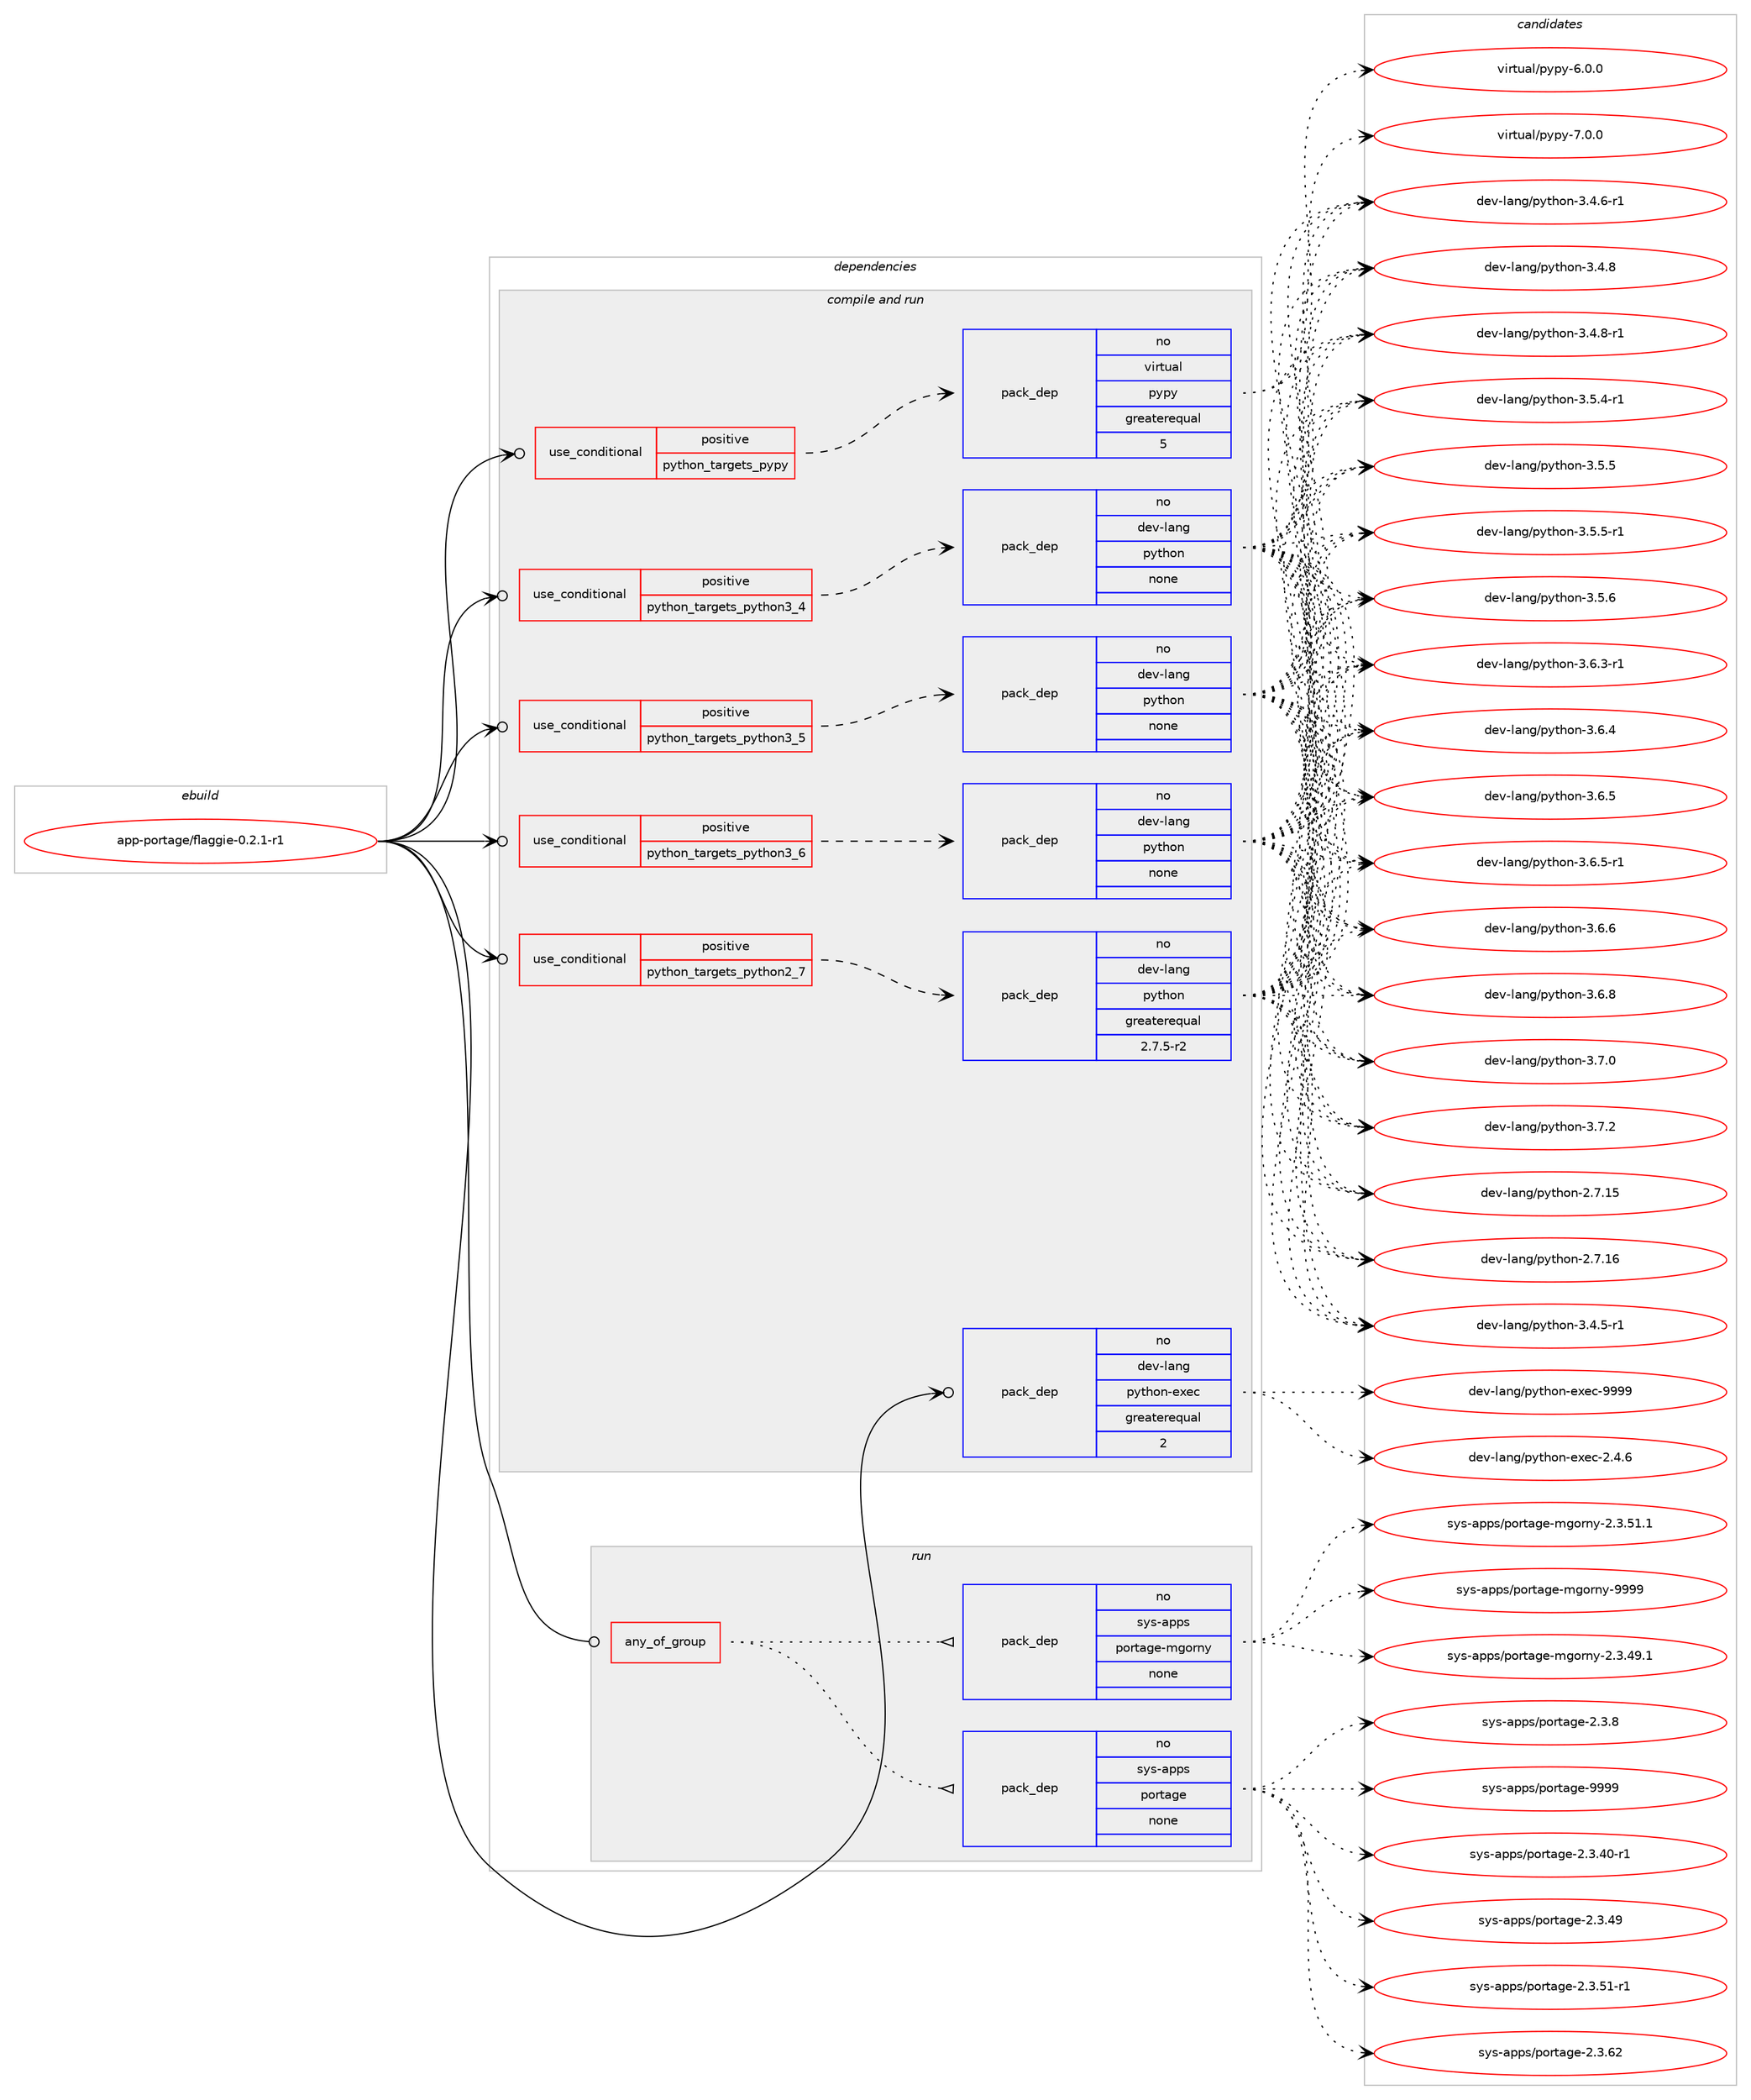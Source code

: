 digraph prolog {

# *************
# Graph options
# *************

newrank=true;
concentrate=true;
compound=true;
graph [rankdir=LR,fontname=Helvetica,fontsize=10,ranksep=1.5];#, ranksep=2.5, nodesep=0.2];
edge  [arrowhead=vee];
node  [fontname=Helvetica,fontsize=10];

# **********
# The ebuild
# **********

subgraph cluster_leftcol {
color=gray;
rank=same;
label=<<i>ebuild</i>>;
id [label="app-portage/flaggie-0.2.1-r1", color=red, width=4, href="../app-portage/flaggie-0.2.1-r1.svg"];
}

# ****************
# The dependencies
# ****************

subgraph cluster_midcol {
color=gray;
label=<<i>dependencies</i>>;
subgraph cluster_compile {
fillcolor="#eeeeee";
style=filled;
label=<<i>compile</i>>;
}
subgraph cluster_compileandrun {
fillcolor="#eeeeee";
style=filled;
label=<<i>compile and run</i>>;
subgraph cond354661 {
dependency1305419 [label=<<TABLE BORDER="0" CELLBORDER="1" CELLSPACING="0" CELLPADDING="4"><TR><TD ROWSPAN="3" CELLPADDING="10">use_conditional</TD></TR><TR><TD>positive</TD></TR><TR><TD>python_targets_pypy</TD></TR></TABLE>>, shape=none, color=red];
subgraph pack930381 {
dependency1305420 [label=<<TABLE BORDER="0" CELLBORDER="1" CELLSPACING="0" CELLPADDING="4" WIDTH="220"><TR><TD ROWSPAN="6" CELLPADDING="30">pack_dep</TD></TR><TR><TD WIDTH="110">no</TD></TR><TR><TD>virtual</TD></TR><TR><TD>pypy</TD></TR><TR><TD>greaterequal</TD></TR><TR><TD>5</TD></TR></TABLE>>, shape=none, color=blue];
}
dependency1305419:e -> dependency1305420:w [weight=20,style="dashed",arrowhead="vee"];
}
id:e -> dependency1305419:w [weight=20,style="solid",arrowhead="odotvee"];
subgraph cond354662 {
dependency1305421 [label=<<TABLE BORDER="0" CELLBORDER="1" CELLSPACING="0" CELLPADDING="4"><TR><TD ROWSPAN="3" CELLPADDING="10">use_conditional</TD></TR><TR><TD>positive</TD></TR><TR><TD>python_targets_python2_7</TD></TR></TABLE>>, shape=none, color=red];
subgraph pack930382 {
dependency1305422 [label=<<TABLE BORDER="0" CELLBORDER="1" CELLSPACING="0" CELLPADDING="4" WIDTH="220"><TR><TD ROWSPAN="6" CELLPADDING="30">pack_dep</TD></TR><TR><TD WIDTH="110">no</TD></TR><TR><TD>dev-lang</TD></TR><TR><TD>python</TD></TR><TR><TD>greaterequal</TD></TR><TR><TD>2.7.5-r2</TD></TR></TABLE>>, shape=none, color=blue];
}
dependency1305421:e -> dependency1305422:w [weight=20,style="dashed",arrowhead="vee"];
}
id:e -> dependency1305421:w [weight=20,style="solid",arrowhead="odotvee"];
subgraph cond354663 {
dependency1305423 [label=<<TABLE BORDER="0" CELLBORDER="1" CELLSPACING="0" CELLPADDING="4"><TR><TD ROWSPAN="3" CELLPADDING="10">use_conditional</TD></TR><TR><TD>positive</TD></TR><TR><TD>python_targets_python3_4</TD></TR></TABLE>>, shape=none, color=red];
subgraph pack930383 {
dependency1305424 [label=<<TABLE BORDER="0" CELLBORDER="1" CELLSPACING="0" CELLPADDING="4" WIDTH="220"><TR><TD ROWSPAN="6" CELLPADDING="30">pack_dep</TD></TR><TR><TD WIDTH="110">no</TD></TR><TR><TD>dev-lang</TD></TR><TR><TD>python</TD></TR><TR><TD>none</TD></TR><TR><TD></TD></TR></TABLE>>, shape=none, color=blue];
}
dependency1305423:e -> dependency1305424:w [weight=20,style="dashed",arrowhead="vee"];
}
id:e -> dependency1305423:w [weight=20,style="solid",arrowhead="odotvee"];
subgraph cond354664 {
dependency1305425 [label=<<TABLE BORDER="0" CELLBORDER="1" CELLSPACING="0" CELLPADDING="4"><TR><TD ROWSPAN="3" CELLPADDING="10">use_conditional</TD></TR><TR><TD>positive</TD></TR><TR><TD>python_targets_python3_5</TD></TR></TABLE>>, shape=none, color=red];
subgraph pack930384 {
dependency1305426 [label=<<TABLE BORDER="0" CELLBORDER="1" CELLSPACING="0" CELLPADDING="4" WIDTH="220"><TR><TD ROWSPAN="6" CELLPADDING="30">pack_dep</TD></TR><TR><TD WIDTH="110">no</TD></TR><TR><TD>dev-lang</TD></TR><TR><TD>python</TD></TR><TR><TD>none</TD></TR><TR><TD></TD></TR></TABLE>>, shape=none, color=blue];
}
dependency1305425:e -> dependency1305426:w [weight=20,style="dashed",arrowhead="vee"];
}
id:e -> dependency1305425:w [weight=20,style="solid",arrowhead="odotvee"];
subgraph cond354665 {
dependency1305427 [label=<<TABLE BORDER="0" CELLBORDER="1" CELLSPACING="0" CELLPADDING="4"><TR><TD ROWSPAN="3" CELLPADDING="10">use_conditional</TD></TR><TR><TD>positive</TD></TR><TR><TD>python_targets_python3_6</TD></TR></TABLE>>, shape=none, color=red];
subgraph pack930385 {
dependency1305428 [label=<<TABLE BORDER="0" CELLBORDER="1" CELLSPACING="0" CELLPADDING="4" WIDTH="220"><TR><TD ROWSPAN="6" CELLPADDING="30">pack_dep</TD></TR><TR><TD WIDTH="110">no</TD></TR><TR><TD>dev-lang</TD></TR><TR><TD>python</TD></TR><TR><TD>none</TD></TR><TR><TD></TD></TR></TABLE>>, shape=none, color=blue];
}
dependency1305427:e -> dependency1305428:w [weight=20,style="dashed",arrowhead="vee"];
}
id:e -> dependency1305427:w [weight=20,style="solid",arrowhead="odotvee"];
subgraph pack930386 {
dependency1305429 [label=<<TABLE BORDER="0" CELLBORDER="1" CELLSPACING="0" CELLPADDING="4" WIDTH="220"><TR><TD ROWSPAN="6" CELLPADDING="30">pack_dep</TD></TR><TR><TD WIDTH="110">no</TD></TR><TR><TD>dev-lang</TD></TR><TR><TD>python-exec</TD></TR><TR><TD>greaterequal</TD></TR><TR><TD>2</TD></TR></TABLE>>, shape=none, color=blue];
}
id:e -> dependency1305429:w [weight=20,style="solid",arrowhead="odotvee"];
}
subgraph cluster_run {
fillcolor="#eeeeee";
style=filled;
label=<<i>run</i>>;
subgraph any19835 {
dependency1305430 [label=<<TABLE BORDER="0" CELLBORDER="1" CELLSPACING="0" CELLPADDING="4"><TR><TD CELLPADDING="10">any_of_group</TD></TR></TABLE>>, shape=none, color=red];subgraph pack930387 {
dependency1305431 [label=<<TABLE BORDER="0" CELLBORDER="1" CELLSPACING="0" CELLPADDING="4" WIDTH="220"><TR><TD ROWSPAN="6" CELLPADDING="30">pack_dep</TD></TR><TR><TD WIDTH="110">no</TD></TR><TR><TD>sys-apps</TD></TR><TR><TD>portage</TD></TR><TR><TD>none</TD></TR><TR><TD></TD></TR></TABLE>>, shape=none, color=blue];
}
dependency1305430:e -> dependency1305431:w [weight=20,style="dotted",arrowhead="oinv"];
subgraph pack930388 {
dependency1305432 [label=<<TABLE BORDER="0" CELLBORDER="1" CELLSPACING="0" CELLPADDING="4" WIDTH="220"><TR><TD ROWSPAN="6" CELLPADDING="30">pack_dep</TD></TR><TR><TD WIDTH="110">no</TD></TR><TR><TD>sys-apps</TD></TR><TR><TD>portage-mgorny</TD></TR><TR><TD>none</TD></TR><TR><TD></TD></TR></TABLE>>, shape=none, color=blue];
}
dependency1305430:e -> dependency1305432:w [weight=20,style="dotted",arrowhead="oinv"];
}
id:e -> dependency1305430:w [weight=20,style="solid",arrowhead="odot"];
}
}

# **************
# The candidates
# **************

subgraph cluster_choices {
rank=same;
color=gray;
label=<<i>candidates</i>>;

subgraph choice930381 {
color=black;
nodesep=1;
choice1181051141161179710847112121112121455446484648 [label="virtual/pypy-6.0.0", color=red, width=4,href="../virtual/pypy-6.0.0.svg"];
choice1181051141161179710847112121112121455546484648 [label="virtual/pypy-7.0.0", color=red, width=4,href="../virtual/pypy-7.0.0.svg"];
dependency1305420:e -> choice1181051141161179710847112121112121455446484648:w [style=dotted,weight="100"];
dependency1305420:e -> choice1181051141161179710847112121112121455546484648:w [style=dotted,weight="100"];
}
subgraph choice930382 {
color=black;
nodesep=1;
choice10010111845108971101034711212111610411111045504655464953 [label="dev-lang/python-2.7.15", color=red, width=4,href="../dev-lang/python-2.7.15.svg"];
choice10010111845108971101034711212111610411111045504655464954 [label="dev-lang/python-2.7.16", color=red, width=4,href="../dev-lang/python-2.7.16.svg"];
choice1001011184510897110103471121211161041111104551465246534511449 [label="dev-lang/python-3.4.5-r1", color=red, width=4,href="../dev-lang/python-3.4.5-r1.svg"];
choice1001011184510897110103471121211161041111104551465246544511449 [label="dev-lang/python-3.4.6-r1", color=red, width=4,href="../dev-lang/python-3.4.6-r1.svg"];
choice100101118451089711010347112121116104111110455146524656 [label="dev-lang/python-3.4.8", color=red, width=4,href="../dev-lang/python-3.4.8.svg"];
choice1001011184510897110103471121211161041111104551465246564511449 [label="dev-lang/python-3.4.8-r1", color=red, width=4,href="../dev-lang/python-3.4.8-r1.svg"];
choice1001011184510897110103471121211161041111104551465346524511449 [label="dev-lang/python-3.5.4-r1", color=red, width=4,href="../dev-lang/python-3.5.4-r1.svg"];
choice100101118451089711010347112121116104111110455146534653 [label="dev-lang/python-3.5.5", color=red, width=4,href="../dev-lang/python-3.5.5.svg"];
choice1001011184510897110103471121211161041111104551465346534511449 [label="dev-lang/python-3.5.5-r1", color=red, width=4,href="../dev-lang/python-3.5.5-r1.svg"];
choice100101118451089711010347112121116104111110455146534654 [label="dev-lang/python-3.5.6", color=red, width=4,href="../dev-lang/python-3.5.6.svg"];
choice1001011184510897110103471121211161041111104551465446514511449 [label="dev-lang/python-3.6.3-r1", color=red, width=4,href="../dev-lang/python-3.6.3-r1.svg"];
choice100101118451089711010347112121116104111110455146544652 [label="dev-lang/python-3.6.4", color=red, width=4,href="../dev-lang/python-3.6.4.svg"];
choice100101118451089711010347112121116104111110455146544653 [label="dev-lang/python-3.6.5", color=red, width=4,href="../dev-lang/python-3.6.5.svg"];
choice1001011184510897110103471121211161041111104551465446534511449 [label="dev-lang/python-3.6.5-r1", color=red, width=4,href="../dev-lang/python-3.6.5-r1.svg"];
choice100101118451089711010347112121116104111110455146544654 [label="dev-lang/python-3.6.6", color=red, width=4,href="../dev-lang/python-3.6.6.svg"];
choice100101118451089711010347112121116104111110455146544656 [label="dev-lang/python-3.6.8", color=red, width=4,href="../dev-lang/python-3.6.8.svg"];
choice100101118451089711010347112121116104111110455146554648 [label="dev-lang/python-3.7.0", color=red, width=4,href="../dev-lang/python-3.7.0.svg"];
choice100101118451089711010347112121116104111110455146554650 [label="dev-lang/python-3.7.2", color=red, width=4,href="../dev-lang/python-3.7.2.svg"];
dependency1305422:e -> choice10010111845108971101034711212111610411111045504655464953:w [style=dotted,weight="100"];
dependency1305422:e -> choice10010111845108971101034711212111610411111045504655464954:w [style=dotted,weight="100"];
dependency1305422:e -> choice1001011184510897110103471121211161041111104551465246534511449:w [style=dotted,weight="100"];
dependency1305422:e -> choice1001011184510897110103471121211161041111104551465246544511449:w [style=dotted,weight="100"];
dependency1305422:e -> choice100101118451089711010347112121116104111110455146524656:w [style=dotted,weight="100"];
dependency1305422:e -> choice1001011184510897110103471121211161041111104551465246564511449:w [style=dotted,weight="100"];
dependency1305422:e -> choice1001011184510897110103471121211161041111104551465346524511449:w [style=dotted,weight="100"];
dependency1305422:e -> choice100101118451089711010347112121116104111110455146534653:w [style=dotted,weight="100"];
dependency1305422:e -> choice1001011184510897110103471121211161041111104551465346534511449:w [style=dotted,weight="100"];
dependency1305422:e -> choice100101118451089711010347112121116104111110455146534654:w [style=dotted,weight="100"];
dependency1305422:e -> choice1001011184510897110103471121211161041111104551465446514511449:w [style=dotted,weight="100"];
dependency1305422:e -> choice100101118451089711010347112121116104111110455146544652:w [style=dotted,weight="100"];
dependency1305422:e -> choice100101118451089711010347112121116104111110455146544653:w [style=dotted,weight="100"];
dependency1305422:e -> choice1001011184510897110103471121211161041111104551465446534511449:w [style=dotted,weight="100"];
dependency1305422:e -> choice100101118451089711010347112121116104111110455146544654:w [style=dotted,weight="100"];
dependency1305422:e -> choice100101118451089711010347112121116104111110455146544656:w [style=dotted,weight="100"];
dependency1305422:e -> choice100101118451089711010347112121116104111110455146554648:w [style=dotted,weight="100"];
dependency1305422:e -> choice100101118451089711010347112121116104111110455146554650:w [style=dotted,weight="100"];
}
subgraph choice930383 {
color=black;
nodesep=1;
choice10010111845108971101034711212111610411111045504655464953 [label="dev-lang/python-2.7.15", color=red, width=4,href="../dev-lang/python-2.7.15.svg"];
choice10010111845108971101034711212111610411111045504655464954 [label="dev-lang/python-2.7.16", color=red, width=4,href="../dev-lang/python-2.7.16.svg"];
choice1001011184510897110103471121211161041111104551465246534511449 [label="dev-lang/python-3.4.5-r1", color=red, width=4,href="../dev-lang/python-3.4.5-r1.svg"];
choice1001011184510897110103471121211161041111104551465246544511449 [label="dev-lang/python-3.4.6-r1", color=red, width=4,href="../dev-lang/python-3.4.6-r1.svg"];
choice100101118451089711010347112121116104111110455146524656 [label="dev-lang/python-3.4.8", color=red, width=4,href="../dev-lang/python-3.4.8.svg"];
choice1001011184510897110103471121211161041111104551465246564511449 [label="dev-lang/python-3.4.8-r1", color=red, width=4,href="../dev-lang/python-3.4.8-r1.svg"];
choice1001011184510897110103471121211161041111104551465346524511449 [label="dev-lang/python-3.5.4-r1", color=red, width=4,href="../dev-lang/python-3.5.4-r1.svg"];
choice100101118451089711010347112121116104111110455146534653 [label="dev-lang/python-3.5.5", color=red, width=4,href="../dev-lang/python-3.5.5.svg"];
choice1001011184510897110103471121211161041111104551465346534511449 [label="dev-lang/python-3.5.5-r1", color=red, width=4,href="../dev-lang/python-3.5.5-r1.svg"];
choice100101118451089711010347112121116104111110455146534654 [label="dev-lang/python-3.5.6", color=red, width=4,href="../dev-lang/python-3.5.6.svg"];
choice1001011184510897110103471121211161041111104551465446514511449 [label="dev-lang/python-3.6.3-r1", color=red, width=4,href="../dev-lang/python-3.6.3-r1.svg"];
choice100101118451089711010347112121116104111110455146544652 [label="dev-lang/python-3.6.4", color=red, width=4,href="../dev-lang/python-3.6.4.svg"];
choice100101118451089711010347112121116104111110455146544653 [label="dev-lang/python-3.6.5", color=red, width=4,href="../dev-lang/python-3.6.5.svg"];
choice1001011184510897110103471121211161041111104551465446534511449 [label="dev-lang/python-3.6.5-r1", color=red, width=4,href="../dev-lang/python-3.6.5-r1.svg"];
choice100101118451089711010347112121116104111110455146544654 [label="dev-lang/python-3.6.6", color=red, width=4,href="../dev-lang/python-3.6.6.svg"];
choice100101118451089711010347112121116104111110455146544656 [label="dev-lang/python-3.6.8", color=red, width=4,href="../dev-lang/python-3.6.8.svg"];
choice100101118451089711010347112121116104111110455146554648 [label="dev-lang/python-3.7.0", color=red, width=4,href="../dev-lang/python-3.7.0.svg"];
choice100101118451089711010347112121116104111110455146554650 [label="dev-lang/python-3.7.2", color=red, width=4,href="../dev-lang/python-3.7.2.svg"];
dependency1305424:e -> choice10010111845108971101034711212111610411111045504655464953:w [style=dotted,weight="100"];
dependency1305424:e -> choice10010111845108971101034711212111610411111045504655464954:w [style=dotted,weight="100"];
dependency1305424:e -> choice1001011184510897110103471121211161041111104551465246534511449:w [style=dotted,weight="100"];
dependency1305424:e -> choice1001011184510897110103471121211161041111104551465246544511449:w [style=dotted,weight="100"];
dependency1305424:e -> choice100101118451089711010347112121116104111110455146524656:w [style=dotted,weight="100"];
dependency1305424:e -> choice1001011184510897110103471121211161041111104551465246564511449:w [style=dotted,weight="100"];
dependency1305424:e -> choice1001011184510897110103471121211161041111104551465346524511449:w [style=dotted,weight="100"];
dependency1305424:e -> choice100101118451089711010347112121116104111110455146534653:w [style=dotted,weight="100"];
dependency1305424:e -> choice1001011184510897110103471121211161041111104551465346534511449:w [style=dotted,weight="100"];
dependency1305424:e -> choice100101118451089711010347112121116104111110455146534654:w [style=dotted,weight="100"];
dependency1305424:e -> choice1001011184510897110103471121211161041111104551465446514511449:w [style=dotted,weight="100"];
dependency1305424:e -> choice100101118451089711010347112121116104111110455146544652:w [style=dotted,weight="100"];
dependency1305424:e -> choice100101118451089711010347112121116104111110455146544653:w [style=dotted,weight="100"];
dependency1305424:e -> choice1001011184510897110103471121211161041111104551465446534511449:w [style=dotted,weight="100"];
dependency1305424:e -> choice100101118451089711010347112121116104111110455146544654:w [style=dotted,weight="100"];
dependency1305424:e -> choice100101118451089711010347112121116104111110455146544656:w [style=dotted,weight="100"];
dependency1305424:e -> choice100101118451089711010347112121116104111110455146554648:w [style=dotted,weight="100"];
dependency1305424:e -> choice100101118451089711010347112121116104111110455146554650:w [style=dotted,weight="100"];
}
subgraph choice930384 {
color=black;
nodesep=1;
choice10010111845108971101034711212111610411111045504655464953 [label="dev-lang/python-2.7.15", color=red, width=4,href="../dev-lang/python-2.7.15.svg"];
choice10010111845108971101034711212111610411111045504655464954 [label="dev-lang/python-2.7.16", color=red, width=4,href="../dev-lang/python-2.7.16.svg"];
choice1001011184510897110103471121211161041111104551465246534511449 [label="dev-lang/python-3.4.5-r1", color=red, width=4,href="../dev-lang/python-3.4.5-r1.svg"];
choice1001011184510897110103471121211161041111104551465246544511449 [label="dev-lang/python-3.4.6-r1", color=red, width=4,href="../dev-lang/python-3.4.6-r1.svg"];
choice100101118451089711010347112121116104111110455146524656 [label="dev-lang/python-3.4.8", color=red, width=4,href="../dev-lang/python-3.4.8.svg"];
choice1001011184510897110103471121211161041111104551465246564511449 [label="dev-lang/python-3.4.8-r1", color=red, width=4,href="../dev-lang/python-3.4.8-r1.svg"];
choice1001011184510897110103471121211161041111104551465346524511449 [label="dev-lang/python-3.5.4-r1", color=red, width=4,href="../dev-lang/python-3.5.4-r1.svg"];
choice100101118451089711010347112121116104111110455146534653 [label="dev-lang/python-3.5.5", color=red, width=4,href="../dev-lang/python-3.5.5.svg"];
choice1001011184510897110103471121211161041111104551465346534511449 [label="dev-lang/python-3.5.5-r1", color=red, width=4,href="../dev-lang/python-3.5.5-r1.svg"];
choice100101118451089711010347112121116104111110455146534654 [label="dev-lang/python-3.5.6", color=red, width=4,href="../dev-lang/python-3.5.6.svg"];
choice1001011184510897110103471121211161041111104551465446514511449 [label="dev-lang/python-3.6.3-r1", color=red, width=4,href="../dev-lang/python-3.6.3-r1.svg"];
choice100101118451089711010347112121116104111110455146544652 [label="dev-lang/python-3.6.4", color=red, width=4,href="../dev-lang/python-3.6.4.svg"];
choice100101118451089711010347112121116104111110455146544653 [label="dev-lang/python-3.6.5", color=red, width=4,href="../dev-lang/python-3.6.5.svg"];
choice1001011184510897110103471121211161041111104551465446534511449 [label="dev-lang/python-3.6.5-r1", color=red, width=4,href="../dev-lang/python-3.6.5-r1.svg"];
choice100101118451089711010347112121116104111110455146544654 [label="dev-lang/python-3.6.6", color=red, width=4,href="../dev-lang/python-3.6.6.svg"];
choice100101118451089711010347112121116104111110455146544656 [label="dev-lang/python-3.6.8", color=red, width=4,href="../dev-lang/python-3.6.8.svg"];
choice100101118451089711010347112121116104111110455146554648 [label="dev-lang/python-3.7.0", color=red, width=4,href="../dev-lang/python-3.7.0.svg"];
choice100101118451089711010347112121116104111110455146554650 [label="dev-lang/python-3.7.2", color=red, width=4,href="../dev-lang/python-3.7.2.svg"];
dependency1305426:e -> choice10010111845108971101034711212111610411111045504655464953:w [style=dotted,weight="100"];
dependency1305426:e -> choice10010111845108971101034711212111610411111045504655464954:w [style=dotted,weight="100"];
dependency1305426:e -> choice1001011184510897110103471121211161041111104551465246534511449:w [style=dotted,weight="100"];
dependency1305426:e -> choice1001011184510897110103471121211161041111104551465246544511449:w [style=dotted,weight="100"];
dependency1305426:e -> choice100101118451089711010347112121116104111110455146524656:w [style=dotted,weight="100"];
dependency1305426:e -> choice1001011184510897110103471121211161041111104551465246564511449:w [style=dotted,weight="100"];
dependency1305426:e -> choice1001011184510897110103471121211161041111104551465346524511449:w [style=dotted,weight="100"];
dependency1305426:e -> choice100101118451089711010347112121116104111110455146534653:w [style=dotted,weight="100"];
dependency1305426:e -> choice1001011184510897110103471121211161041111104551465346534511449:w [style=dotted,weight="100"];
dependency1305426:e -> choice100101118451089711010347112121116104111110455146534654:w [style=dotted,weight="100"];
dependency1305426:e -> choice1001011184510897110103471121211161041111104551465446514511449:w [style=dotted,weight="100"];
dependency1305426:e -> choice100101118451089711010347112121116104111110455146544652:w [style=dotted,weight="100"];
dependency1305426:e -> choice100101118451089711010347112121116104111110455146544653:w [style=dotted,weight="100"];
dependency1305426:e -> choice1001011184510897110103471121211161041111104551465446534511449:w [style=dotted,weight="100"];
dependency1305426:e -> choice100101118451089711010347112121116104111110455146544654:w [style=dotted,weight="100"];
dependency1305426:e -> choice100101118451089711010347112121116104111110455146544656:w [style=dotted,weight="100"];
dependency1305426:e -> choice100101118451089711010347112121116104111110455146554648:w [style=dotted,weight="100"];
dependency1305426:e -> choice100101118451089711010347112121116104111110455146554650:w [style=dotted,weight="100"];
}
subgraph choice930385 {
color=black;
nodesep=1;
choice10010111845108971101034711212111610411111045504655464953 [label="dev-lang/python-2.7.15", color=red, width=4,href="../dev-lang/python-2.7.15.svg"];
choice10010111845108971101034711212111610411111045504655464954 [label="dev-lang/python-2.7.16", color=red, width=4,href="../dev-lang/python-2.7.16.svg"];
choice1001011184510897110103471121211161041111104551465246534511449 [label="dev-lang/python-3.4.5-r1", color=red, width=4,href="../dev-lang/python-3.4.5-r1.svg"];
choice1001011184510897110103471121211161041111104551465246544511449 [label="dev-lang/python-3.4.6-r1", color=red, width=4,href="../dev-lang/python-3.4.6-r1.svg"];
choice100101118451089711010347112121116104111110455146524656 [label="dev-lang/python-3.4.8", color=red, width=4,href="../dev-lang/python-3.4.8.svg"];
choice1001011184510897110103471121211161041111104551465246564511449 [label="dev-lang/python-3.4.8-r1", color=red, width=4,href="../dev-lang/python-3.4.8-r1.svg"];
choice1001011184510897110103471121211161041111104551465346524511449 [label="dev-lang/python-3.5.4-r1", color=red, width=4,href="../dev-lang/python-3.5.4-r1.svg"];
choice100101118451089711010347112121116104111110455146534653 [label="dev-lang/python-3.5.5", color=red, width=4,href="../dev-lang/python-3.5.5.svg"];
choice1001011184510897110103471121211161041111104551465346534511449 [label="dev-lang/python-3.5.5-r1", color=red, width=4,href="../dev-lang/python-3.5.5-r1.svg"];
choice100101118451089711010347112121116104111110455146534654 [label="dev-lang/python-3.5.6", color=red, width=4,href="../dev-lang/python-3.5.6.svg"];
choice1001011184510897110103471121211161041111104551465446514511449 [label="dev-lang/python-3.6.3-r1", color=red, width=4,href="../dev-lang/python-3.6.3-r1.svg"];
choice100101118451089711010347112121116104111110455146544652 [label="dev-lang/python-3.6.4", color=red, width=4,href="../dev-lang/python-3.6.4.svg"];
choice100101118451089711010347112121116104111110455146544653 [label="dev-lang/python-3.6.5", color=red, width=4,href="../dev-lang/python-3.6.5.svg"];
choice1001011184510897110103471121211161041111104551465446534511449 [label="dev-lang/python-3.6.5-r1", color=red, width=4,href="../dev-lang/python-3.6.5-r1.svg"];
choice100101118451089711010347112121116104111110455146544654 [label="dev-lang/python-3.6.6", color=red, width=4,href="../dev-lang/python-3.6.6.svg"];
choice100101118451089711010347112121116104111110455146544656 [label="dev-lang/python-3.6.8", color=red, width=4,href="../dev-lang/python-3.6.8.svg"];
choice100101118451089711010347112121116104111110455146554648 [label="dev-lang/python-3.7.0", color=red, width=4,href="../dev-lang/python-3.7.0.svg"];
choice100101118451089711010347112121116104111110455146554650 [label="dev-lang/python-3.7.2", color=red, width=4,href="../dev-lang/python-3.7.2.svg"];
dependency1305428:e -> choice10010111845108971101034711212111610411111045504655464953:w [style=dotted,weight="100"];
dependency1305428:e -> choice10010111845108971101034711212111610411111045504655464954:w [style=dotted,weight="100"];
dependency1305428:e -> choice1001011184510897110103471121211161041111104551465246534511449:w [style=dotted,weight="100"];
dependency1305428:e -> choice1001011184510897110103471121211161041111104551465246544511449:w [style=dotted,weight="100"];
dependency1305428:e -> choice100101118451089711010347112121116104111110455146524656:w [style=dotted,weight="100"];
dependency1305428:e -> choice1001011184510897110103471121211161041111104551465246564511449:w [style=dotted,weight="100"];
dependency1305428:e -> choice1001011184510897110103471121211161041111104551465346524511449:w [style=dotted,weight="100"];
dependency1305428:e -> choice100101118451089711010347112121116104111110455146534653:w [style=dotted,weight="100"];
dependency1305428:e -> choice1001011184510897110103471121211161041111104551465346534511449:w [style=dotted,weight="100"];
dependency1305428:e -> choice100101118451089711010347112121116104111110455146534654:w [style=dotted,weight="100"];
dependency1305428:e -> choice1001011184510897110103471121211161041111104551465446514511449:w [style=dotted,weight="100"];
dependency1305428:e -> choice100101118451089711010347112121116104111110455146544652:w [style=dotted,weight="100"];
dependency1305428:e -> choice100101118451089711010347112121116104111110455146544653:w [style=dotted,weight="100"];
dependency1305428:e -> choice1001011184510897110103471121211161041111104551465446534511449:w [style=dotted,weight="100"];
dependency1305428:e -> choice100101118451089711010347112121116104111110455146544654:w [style=dotted,weight="100"];
dependency1305428:e -> choice100101118451089711010347112121116104111110455146544656:w [style=dotted,weight="100"];
dependency1305428:e -> choice100101118451089711010347112121116104111110455146554648:w [style=dotted,weight="100"];
dependency1305428:e -> choice100101118451089711010347112121116104111110455146554650:w [style=dotted,weight="100"];
}
subgraph choice930386 {
color=black;
nodesep=1;
choice1001011184510897110103471121211161041111104510112010199455046524654 [label="dev-lang/python-exec-2.4.6", color=red, width=4,href="../dev-lang/python-exec-2.4.6.svg"];
choice10010111845108971101034711212111610411111045101120101994557575757 [label="dev-lang/python-exec-9999", color=red, width=4,href="../dev-lang/python-exec-9999.svg"];
dependency1305429:e -> choice1001011184510897110103471121211161041111104510112010199455046524654:w [style=dotted,weight="100"];
dependency1305429:e -> choice10010111845108971101034711212111610411111045101120101994557575757:w [style=dotted,weight="100"];
}
subgraph choice930387 {
color=black;
nodesep=1;
choice11512111545971121121154711211111411697103101455046514652484511449 [label="sys-apps/portage-2.3.40-r1", color=red, width=4,href="../sys-apps/portage-2.3.40-r1.svg"];
choice1151211154597112112115471121111141169710310145504651465257 [label="sys-apps/portage-2.3.49", color=red, width=4,href="../sys-apps/portage-2.3.49.svg"];
choice11512111545971121121154711211111411697103101455046514653494511449 [label="sys-apps/portage-2.3.51-r1", color=red, width=4,href="../sys-apps/portage-2.3.51-r1.svg"];
choice1151211154597112112115471121111141169710310145504651465450 [label="sys-apps/portage-2.3.62", color=red, width=4,href="../sys-apps/portage-2.3.62.svg"];
choice11512111545971121121154711211111411697103101455046514656 [label="sys-apps/portage-2.3.8", color=red, width=4,href="../sys-apps/portage-2.3.8.svg"];
choice115121115459711211211547112111114116971031014557575757 [label="sys-apps/portage-9999", color=red, width=4,href="../sys-apps/portage-9999.svg"];
dependency1305431:e -> choice11512111545971121121154711211111411697103101455046514652484511449:w [style=dotted,weight="100"];
dependency1305431:e -> choice1151211154597112112115471121111141169710310145504651465257:w [style=dotted,weight="100"];
dependency1305431:e -> choice11512111545971121121154711211111411697103101455046514653494511449:w [style=dotted,weight="100"];
dependency1305431:e -> choice1151211154597112112115471121111141169710310145504651465450:w [style=dotted,weight="100"];
dependency1305431:e -> choice11512111545971121121154711211111411697103101455046514656:w [style=dotted,weight="100"];
dependency1305431:e -> choice115121115459711211211547112111114116971031014557575757:w [style=dotted,weight="100"];
}
subgraph choice930388 {
color=black;
nodesep=1;
choice1151211154597112112115471121111141169710310145109103111114110121455046514652574649 [label="sys-apps/portage-mgorny-2.3.49.1", color=red, width=4,href="../sys-apps/portage-mgorny-2.3.49.1.svg"];
choice1151211154597112112115471121111141169710310145109103111114110121455046514653494649 [label="sys-apps/portage-mgorny-2.3.51.1", color=red, width=4,href="../sys-apps/portage-mgorny-2.3.51.1.svg"];
choice11512111545971121121154711211111411697103101451091031111141101214557575757 [label="sys-apps/portage-mgorny-9999", color=red, width=4,href="../sys-apps/portage-mgorny-9999.svg"];
dependency1305432:e -> choice1151211154597112112115471121111141169710310145109103111114110121455046514652574649:w [style=dotted,weight="100"];
dependency1305432:e -> choice1151211154597112112115471121111141169710310145109103111114110121455046514653494649:w [style=dotted,weight="100"];
dependency1305432:e -> choice11512111545971121121154711211111411697103101451091031111141101214557575757:w [style=dotted,weight="100"];
}
}

}
